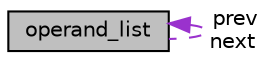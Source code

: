 digraph "operand_list"
{
 // LATEX_PDF_SIZE
  edge [fontname="Helvetica",fontsize="10",labelfontname="Helvetica",labelfontsize="10"];
  node [fontname="Helvetica",fontsize="10",shape=record];
  Node1 [label="operand_list",height=0.2,width=0.4,color="black", fillcolor="grey75", style="filled", fontcolor="black",tooltip="Estrutura de dados da lista de operandos."];
  Node1 -> Node1 [dir="back",color="darkorchid3",fontsize="10",style="dashed",label=" prev\nnext" ,fontname="Helvetica"];
}
